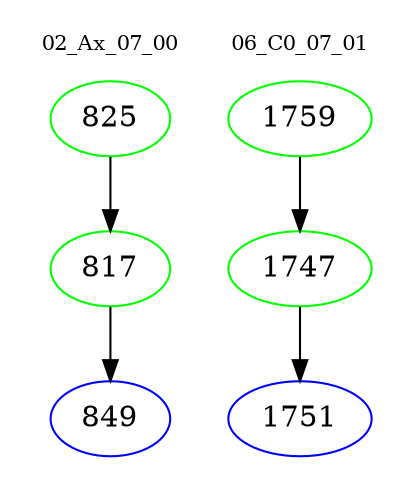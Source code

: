 digraph{
subgraph cluster_0 {
color = white
label = "02_Ax_07_00";
fontsize=10;
T0_825 [label="825", color="green"]
T0_825 -> T0_817 [color="black"]
T0_817 [label="817", color="green"]
T0_817 -> T0_849 [color="black"]
T0_849 [label="849", color="blue"]
}
subgraph cluster_1 {
color = white
label = "06_C0_07_01";
fontsize=10;
T1_1759 [label="1759", color="green"]
T1_1759 -> T1_1747 [color="black"]
T1_1747 [label="1747", color="green"]
T1_1747 -> T1_1751 [color="black"]
T1_1751 [label="1751", color="blue"]
}
}
